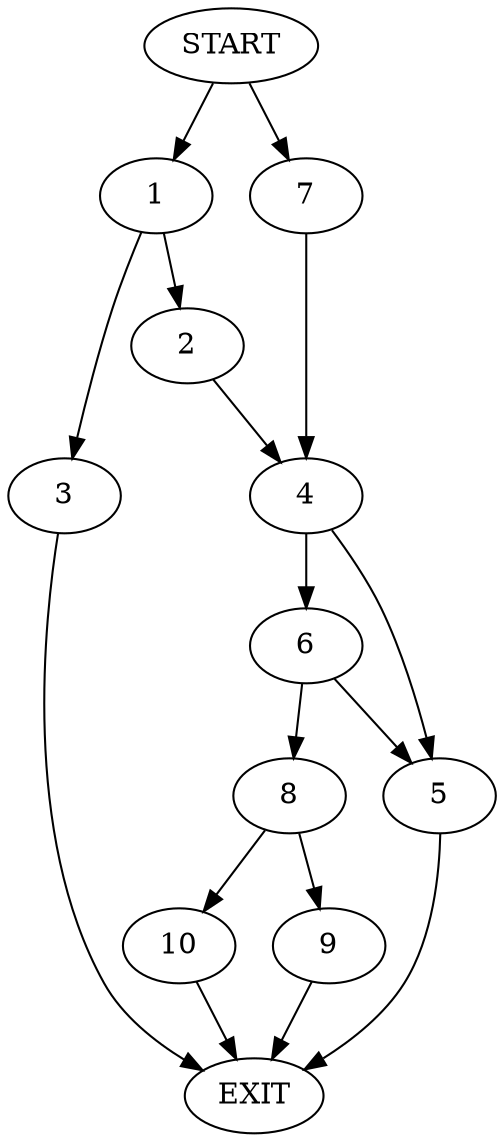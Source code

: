 digraph {
0 [label="START"]
11 [label="EXIT"]
0 -> 1
1 -> 2
1 -> 3
3 -> 11
2 -> 4
4 -> 5
4 -> 6
0 -> 7
7 -> 4
5 -> 11
6 -> 5
6 -> 8
8 -> 9
8 -> 10
10 -> 11
9 -> 11
}
